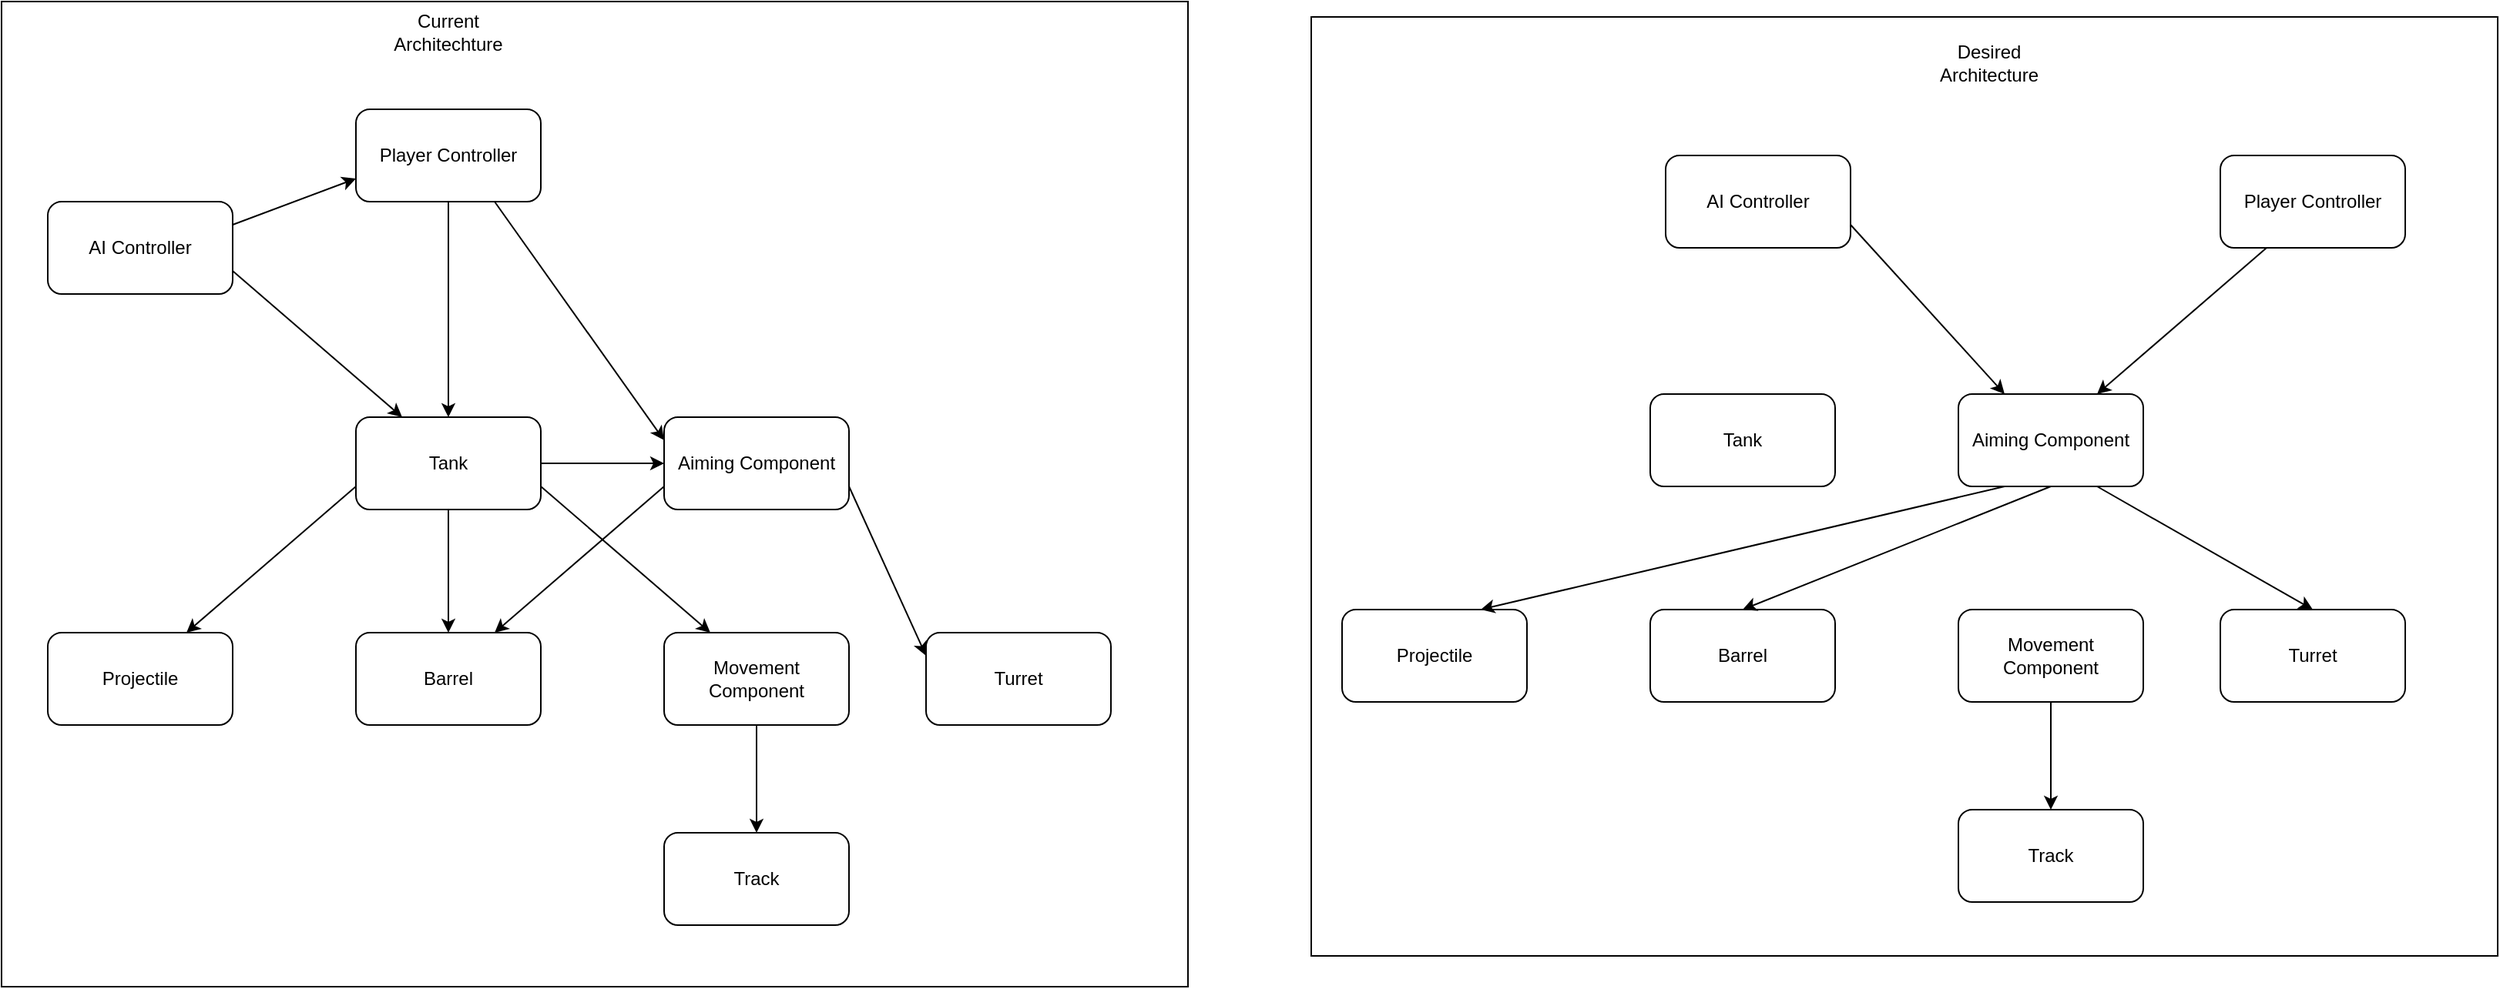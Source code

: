 <mxfile version="10.9.5" type="device"><diagram id="6JbMuInl7isHCElu3Mpj" name="Page-1"><mxGraphModel dx="1024" dy="595" grid="1" gridSize="10" guides="1" tooltips="1" connect="1" arrows="1" fold="1" page="1" pageScale="1" pageWidth="850" pageHeight="1100" math="0" shadow="0"><root><mxCell id="0"/><mxCell id="1" parent="0"/><mxCell id="83u9fbduWZB08BI9yy1j-18" value="" style="rounded=0;whiteSpace=wrap;html=1;" parent="1" vertex="1"><mxGeometry x="860" y="20" width="770" height="610" as="geometry"/></mxCell><mxCell id="83u9fbduWZB08BI9yy1j-2" value="" style="rounded=0;whiteSpace=wrap;html=1;" parent="1" vertex="1"><mxGeometry x="10" y="10" width="770" height="640" as="geometry"/></mxCell><mxCell id="vWf9A_dXBWj_63q4PX_x-16" value="" style="edgeStyle=orthogonalEdgeStyle;rounded=0;orthogonalLoop=1;jettySize=auto;html=1;" parent="1" source="vWf9A_dXBWj_63q4PX_x-1" target="vWf9A_dXBWj_63q4PX_x-2" edge="1"><mxGeometry relative="1" as="geometry"/></mxCell><mxCell id="vWf9A_dXBWj_63q4PX_x-1" value="Tank" style="rounded=1;whiteSpace=wrap;html=1;" parent="1" vertex="1"><mxGeometry x="240" y="280" width="120" height="60" as="geometry"/></mxCell><mxCell id="vWf9A_dXBWj_63q4PX_x-8" value="AI Controller" style="rounded=1;whiteSpace=wrap;html=1;" parent="1" vertex="1"><mxGeometry x="40" y="140" width="120" height="60" as="geometry"/></mxCell><mxCell id="vWf9A_dXBWj_63q4PX_x-6" value="Projectile" style="rounded=1;whiteSpace=wrap;html=1;" parent="1" vertex="1"><mxGeometry x="40" y="420" width="120" height="60" as="geometry"/></mxCell><mxCell id="vWf9A_dXBWj_63q4PX_x-4" value="Barrel" style="rounded=1;whiteSpace=wrap;html=1;" parent="1" vertex="1"><mxGeometry x="240" y="420" width="120" height="60" as="geometry"/></mxCell><mxCell id="vWf9A_dXBWj_63q4PX_x-2" value="Aiming Component" style="rounded=1;whiteSpace=wrap;html=1;" parent="1" vertex="1"><mxGeometry x="440" y="280" width="120" height="60" as="geometry"/></mxCell><mxCell id="vWf9A_dXBWj_63q4PX_x-26" value="" style="edgeStyle=orthogonalEdgeStyle;rounded=0;orthogonalLoop=1;jettySize=auto;html=1;" parent="1" source="vWf9A_dXBWj_63q4PX_x-10" target="vWf9A_dXBWj_63q4PX_x-25" edge="1"><mxGeometry relative="1" as="geometry"/></mxCell><mxCell id="vWf9A_dXBWj_63q4PX_x-10" value="Movement Component" style="rounded=1;whiteSpace=wrap;html=1;" parent="1" vertex="1"><mxGeometry x="440" y="420" width="120" height="60" as="geometry"/></mxCell><mxCell id="vWf9A_dXBWj_63q4PX_x-13" value="" style="endArrow=classic;html=1;entryX=0.75;entryY=0;entryDx=0;entryDy=0;exitX=0;exitY=0.75;exitDx=0;exitDy=0;" parent="1" source="vWf9A_dXBWj_63q4PX_x-1" target="vWf9A_dXBWj_63q4PX_x-6" edge="1"><mxGeometry width="50" height="50" relative="1" as="geometry"><mxPoint x="140" y="310" as="sourcePoint"/><mxPoint x="220" y="350" as="targetPoint"/></mxGeometry></mxCell><mxCell id="vWf9A_dXBWj_63q4PX_x-14" value="" style="endArrow=classic;html=1;exitX=0.5;exitY=1;exitDx=0;exitDy=0;entryX=0.5;entryY=0;entryDx=0;entryDy=0;" parent="1" source="vWf9A_dXBWj_63q4PX_x-1" target="vWf9A_dXBWj_63q4PX_x-4" edge="1"><mxGeometry width="50" height="50" relative="1" as="geometry"><mxPoint x="260" y="400" as="sourcePoint"/><mxPoint x="310" y="350" as="targetPoint"/></mxGeometry></mxCell><mxCell id="vWf9A_dXBWj_63q4PX_x-15" value="" style="endArrow=classic;html=1;exitX=1;exitY=0.75;exitDx=0;exitDy=0;entryX=0.25;entryY=0;entryDx=0;entryDy=0;" parent="1" source="vWf9A_dXBWj_63q4PX_x-1" target="vWf9A_dXBWj_63q4PX_x-10" edge="1"><mxGeometry width="50" height="50" relative="1" as="geometry"><mxPoint x="370" y="400" as="sourcePoint"/><mxPoint x="420" y="350" as="targetPoint"/></mxGeometry></mxCell><mxCell id="vWf9A_dXBWj_63q4PX_x-17" value="" style="endArrow=classic;html=1;entryX=0.25;entryY=0;entryDx=0;entryDy=0;exitX=1;exitY=0.75;exitDx=0;exitDy=0;" parent="1" source="vWf9A_dXBWj_63q4PX_x-8" target="vWf9A_dXBWj_63q4PX_x-1" edge="1"><mxGeometry width="50" height="50" relative="1" as="geometry"><mxPoint x="150" y="240" as="sourcePoint"/><mxPoint x="280" y="170" as="targetPoint"/></mxGeometry></mxCell><mxCell id="vWf9A_dXBWj_63q4PX_x-20" style="edgeStyle=orthogonalEdgeStyle;rounded=0;orthogonalLoop=1;jettySize=auto;html=1;exitX=0.5;exitY=1;exitDx=0;exitDy=0;entryX=0.5;entryY=0;entryDx=0;entryDy=0;" parent="1" source="vWf9A_dXBWj_63q4PX_x-18" target="vWf9A_dXBWj_63q4PX_x-1" edge="1"><mxGeometry relative="1" as="geometry"/></mxCell><mxCell id="vWf9A_dXBWj_63q4PX_x-18" value="Player Controller" style="rounded=1;whiteSpace=wrap;html=1;" parent="1" vertex="1"><mxGeometry x="240" y="80" width="120" height="60" as="geometry"/></mxCell><mxCell id="vWf9A_dXBWj_63q4PX_x-19" value="" style="endArrow=classic;html=1;exitX=1;exitY=0.25;exitDx=0;exitDy=0;entryX=0;entryY=0.75;entryDx=0;entryDy=0;" parent="1" source="vWf9A_dXBWj_63q4PX_x-8" target="vWf9A_dXBWj_63q4PX_x-18" edge="1"><mxGeometry width="50" height="50" relative="1" as="geometry"><mxPoint x="170" y="140" as="sourcePoint"/><mxPoint x="220" y="90" as="targetPoint"/></mxGeometry></mxCell><mxCell id="vWf9A_dXBWj_63q4PX_x-21" value="" style="endArrow=classic;html=1;exitX=0.75;exitY=1;exitDx=0;exitDy=0;entryX=0;entryY=0.25;entryDx=0;entryDy=0;" parent="1" source="vWf9A_dXBWj_63q4PX_x-18" target="vWf9A_dXBWj_63q4PX_x-2" edge="1"><mxGeometry width="50" height="50" relative="1" as="geometry"><mxPoint x="350" y="190" as="sourcePoint"/><mxPoint x="400" y="140" as="targetPoint"/></mxGeometry></mxCell><mxCell id="vWf9A_dXBWj_63q4PX_x-22" value="" style="endArrow=classic;html=1;exitX=0;exitY=0.75;exitDx=0;exitDy=0;entryX=0.75;entryY=0;entryDx=0;entryDy=0;" parent="1" source="vWf9A_dXBWj_63q4PX_x-2" target="vWf9A_dXBWj_63q4PX_x-4" edge="1"><mxGeometry width="50" height="50" relative="1" as="geometry"><mxPoint x="420" y="410" as="sourcePoint"/><mxPoint x="470" y="360" as="targetPoint"/></mxGeometry></mxCell><mxCell id="vWf9A_dXBWj_63q4PX_x-23" value="Turret" style="rounded=1;whiteSpace=wrap;html=1;" parent="1" vertex="1"><mxGeometry x="610" y="420" width="120" height="60" as="geometry"/></mxCell><mxCell id="vWf9A_dXBWj_63q4PX_x-24" value="" style="endArrow=classic;html=1;exitX=1;exitY=0.75;exitDx=0;exitDy=0;entryX=0;entryY=0.25;entryDx=0;entryDy=0;" parent="1" source="vWf9A_dXBWj_63q4PX_x-2" target="vWf9A_dXBWj_63q4PX_x-23" edge="1"><mxGeometry width="50" height="50" relative="1" as="geometry"><mxPoint x="630" y="290" as="sourcePoint"/><mxPoint x="680" y="240" as="targetPoint"/></mxGeometry></mxCell><mxCell id="vWf9A_dXBWj_63q4PX_x-25" value="Track" style="rounded=1;whiteSpace=wrap;html=1;" parent="1" vertex="1"><mxGeometry x="440" y="550" width="120" height="60" as="geometry"/></mxCell><mxCell id="83u9fbduWZB08BI9yy1j-1" value="Current Architechture" style="text;html=1;strokeColor=none;fillColor=none;align=center;verticalAlign=middle;whiteSpace=wrap;rounded=0;" parent="1" vertex="1"><mxGeometry x="280" y="20" width="40" height="20" as="geometry"/></mxCell><mxCell id="83u9fbduWZB08BI9yy1j-3" value="Tank" style="rounded=1;whiteSpace=wrap;html=1;" parent="1" vertex="1"><mxGeometry x="1080" y="265" width="120" height="60" as="geometry"/></mxCell><mxCell id="83u9fbduWZB08BI9yy1j-4" value="AI Controller" style="rounded=1;whiteSpace=wrap;html=1;" parent="1" vertex="1"><mxGeometry x="1090" y="110" width="120" height="60" as="geometry"/></mxCell><mxCell id="83u9fbduWZB08BI9yy1j-5" value="Projectile" style="rounded=1;whiteSpace=wrap;html=1;" parent="1" vertex="1"><mxGeometry x="880" y="405" width="120" height="60" as="geometry"/></mxCell><mxCell id="83u9fbduWZB08BI9yy1j-6" value="Barrel" style="rounded=1;whiteSpace=wrap;html=1;" parent="1" vertex="1"><mxGeometry x="1080" y="405" width="120" height="60" as="geometry"/></mxCell><mxCell id="83u9fbduWZB08BI9yy1j-7" value="Aiming Component" style="rounded=1;whiteSpace=wrap;html=1;" parent="1" vertex="1"><mxGeometry x="1280" y="265" width="120" height="60" as="geometry"/></mxCell><mxCell id="83u9fbduWZB08BI9yy1j-17" value="" style="edgeStyle=orthogonalEdgeStyle;rounded=0;orthogonalLoop=1;jettySize=auto;html=1;" parent="1" source="83u9fbduWZB08BI9yy1j-8" target="83u9fbduWZB08BI9yy1j-11" edge="1"><mxGeometry relative="1" as="geometry"/></mxCell><mxCell id="83u9fbduWZB08BI9yy1j-8" value="Movement Component" style="rounded=1;whiteSpace=wrap;html=1;" parent="1" vertex="1"><mxGeometry x="1280" y="405" width="120" height="60" as="geometry"/></mxCell><mxCell id="83u9fbduWZB08BI9yy1j-9" value="Player Controller" style="rounded=1;whiteSpace=wrap;html=1;" parent="1" vertex="1"><mxGeometry x="1450" y="110" width="120" height="60" as="geometry"/></mxCell><mxCell id="83u9fbduWZB08BI9yy1j-10" value="Turret" style="rounded=1;whiteSpace=wrap;html=1;" parent="1" vertex="1"><mxGeometry x="1450" y="405" width="120" height="60" as="geometry"/></mxCell><mxCell id="83u9fbduWZB08BI9yy1j-11" value="Track" style="rounded=1;whiteSpace=wrap;html=1;" parent="1" vertex="1"><mxGeometry x="1280" y="535" width="120" height="60" as="geometry"/></mxCell><mxCell id="83u9fbduWZB08BI9yy1j-12" value="" style="endArrow=classic;html=1;exitX=1;exitY=0.75;exitDx=0;exitDy=0;entryX=0.25;entryY=0;entryDx=0;entryDy=0;" parent="1" source="83u9fbduWZB08BI9yy1j-4" target="83u9fbduWZB08BI9yy1j-7" edge="1"><mxGeometry width="50" height="50" relative="1" as="geometry"><mxPoint x="1260" y="180" as="sourcePoint"/><mxPoint x="1310" y="130" as="targetPoint"/></mxGeometry></mxCell><mxCell id="83u9fbduWZB08BI9yy1j-13" value="" style="endArrow=classic;html=1;exitX=0.25;exitY=1;exitDx=0;exitDy=0;entryX=0.75;entryY=0;entryDx=0;entryDy=0;" parent="1" source="83u9fbduWZB08BI9yy1j-9" target="83u9fbduWZB08BI9yy1j-7" edge="1"><mxGeometry width="50" height="50" relative="1" as="geometry"><mxPoint x="1220" y="165" as="sourcePoint"/><mxPoint x="1320" y="275" as="targetPoint"/></mxGeometry></mxCell><mxCell id="83u9fbduWZB08BI9yy1j-14" value="" style="endArrow=classic;html=1;exitX=0.25;exitY=1;exitDx=0;exitDy=0;entryX=0.75;entryY=0;entryDx=0;entryDy=0;" parent="1" source="83u9fbduWZB08BI9yy1j-7" target="83u9fbduWZB08BI9yy1j-5" edge="1"><mxGeometry width="50" height="50" relative="1" as="geometry"><mxPoint x="1230" y="175" as="sourcePoint"/><mxPoint x="1330" y="285" as="targetPoint"/></mxGeometry></mxCell><mxCell id="83u9fbduWZB08BI9yy1j-15" value="" style="endArrow=classic;html=1;exitX=0.5;exitY=1;exitDx=0;exitDy=0;entryX=0.5;entryY=0;entryDx=0;entryDy=0;" parent="1" source="83u9fbduWZB08BI9yy1j-7" target="83u9fbduWZB08BI9yy1j-6" edge="1"><mxGeometry width="50" height="50" relative="1" as="geometry"><mxPoint x="1320" y="335" as="sourcePoint"/><mxPoint x="980" y="415" as="targetPoint"/></mxGeometry></mxCell><mxCell id="83u9fbduWZB08BI9yy1j-16" value="" style="endArrow=classic;html=1;exitX=0.75;exitY=1;exitDx=0;exitDy=0;entryX=0.5;entryY=0;entryDx=0;entryDy=0;" parent="1" source="83u9fbduWZB08BI9yy1j-7" target="83u9fbduWZB08BI9yy1j-10" edge="1"><mxGeometry width="50" height="50" relative="1" as="geometry"><mxPoint x="1330" y="345" as="sourcePoint"/><mxPoint x="990" y="425" as="targetPoint"/></mxGeometry></mxCell><mxCell id="83u9fbduWZB08BI9yy1j-19" value="Desired Architecture" style="text;html=1;strokeColor=none;fillColor=none;align=center;verticalAlign=middle;whiteSpace=wrap;rounded=0;" parent="1" vertex="1"><mxGeometry x="1280" y="40" width="40" height="20" as="geometry"/></mxCell></root></mxGraphModel></diagram></mxfile>
